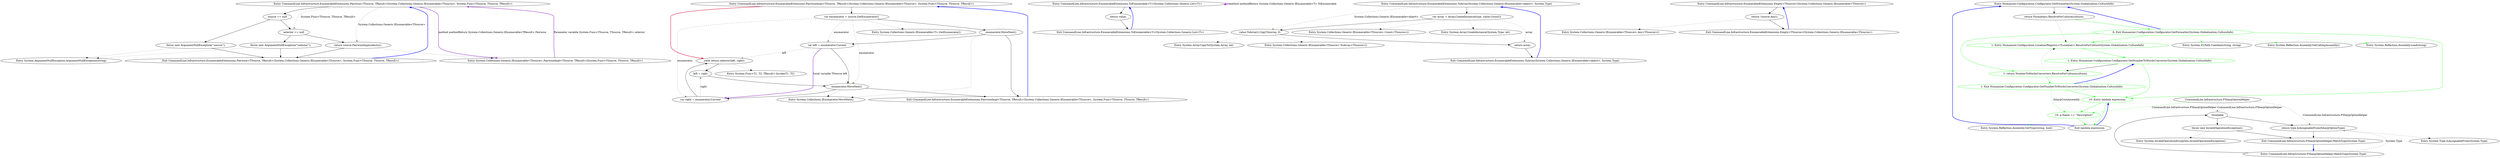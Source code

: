 digraph  {
n0 [cluster="CommandLine.Infrastructure.EnumerableExtensions.Pairwise<TSource, TResult>(System.Collections.Generic.IEnumerable<TSource>, System.Func<TSource, TSource, TResult>)", label="Entry CommandLine.Infrastructure.EnumerableExtensions.Pairwise<TSource, TResult>(System.Collections.Generic.IEnumerable<TSource>, System.Func<TSource, TSource, TResult>)", span="10-10"];
n1 [cluster="CommandLine.Infrastructure.EnumerableExtensions.Pairwise<TSource, TResult>(System.Collections.Generic.IEnumerable<TSource>, System.Func<TSource, TSource, TResult>)", label="source == null", span="12-12"];
n3 [cluster="CommandLine.Infrastructure.EnumerableExtensions.Pairwise<TSource, TResult>(System.Collections.Generic.IEnumerable<TSource>, System.Func<TSource, TSource, TResult>)", label="selector == null", span="13-13"];
n5 [cluster="CommandLine.Infrastructure.EnumerableExtensions.Pairwise<TSource, TResult>(System.Collections.Generic.IEnumerable<TSource>, System.Func<TSource, TSource, TResult>)", label="return source.PairwiseImpl(selector);", span="15-15"];
n2 [cluster="CommandLine.Infrastructure.EnumerableExtensions.Pairwise<TSource, TResult>(System.Collections.Generic.IEnumerable<TSource>, System.Func<TSource, TSource, TResult>)", label="throw new ArgumentNullException(''source'');", span="12-12"];
n4 [cluster="CommandLine.Infrastructure.EnumerableExtensions.Pairwise<TSource, TResult>(System.Collections.Generic.IEnumerable<TSource>, System.Func<TSource, TSource, TResult>)", label="throw new ArgumentNullException(''selector'');", span="13-13"];
n6 [cluster="CommandLine.Infrastructure.EnumerableExtensions.Pairwise<TSource, TResult>(System.Collections.Generic.IEnumerable<TSource>, System.Func<TSource, TSource, TResult>)", label="Exit CommandLine.Infrastructure.EnumerableExtensions.Pairwise<TSource, TResult>(System.Collections.Generic.IEnumerable<TSource>, System.Func<TSource, TSource, TResult>)", span="10-10"];
n7 [cluster="System.ArgumentNullException.ArgumentNullException(string)", label="Entry System.ArgumentNullException.ArgumentNullException(string)", span="0-0"];
n8 [cluster="System.Collections.Generic.IEnumerable<TSource>.PairwiseImpl<TSource, TResult>(System.Func<TSource, TSource, TResult>)", label="Entry System.Collections.Generic.IEnumerable<TSource>.PairwiseImpl<TSource, TResult>(System.Func<TSource, TSource, TResult>)", span="18-18"];
n9 [cluster="CommandLine.Infrastructure.EnumerableExtensions.PairwiseImpl<TSource, TResult>(System.Collections.Generic.IEnumerable<TSource>, System.Func<TSource, TSource, TResult>)", label="Entry CommandLine.Infrastructure.EnumerableExtensions.PairwiseImpl<TSource, TResult>(System.Collections.Generic.IEnumerable<TSource>, System.Func<TSource, TSource, TResult>)", span="18-18"];
n10 [cluster="CommandLine.Infrastructure.EnumerableExtensions.PairwiseImpl<TSource, TResult>(System.Collections.Generic.IEnumerable<TSource>, System.Func<TSource, TSource, TResult>)", label="var enumerator = source.GetEnumerator()", span="20-20"];
n15 [cluster="CommandLine.Infrastructure.EnumerableExtensions.PairwiseImpl<TSource, TResult>(System.Collections.Generic.IEnumerable<TSource>, System.Func<TSource, TSource, TResult>)", label="yield return selector(left, right);", span="29-29"];
n11 [cluster="CommandLine.Infrastructure.EnumerableExtensions.PairwiseImpl<TSource, TResult>(System.Collections.Generic.IEnumerable<TSource>, System.Func<TSource, TSource, TResult>)", label="enumerator.MoveNext()", span="22-22"];
n18 [cluster="System.Collections.Generic.IEnumerable<T>.GetEnumerator()", label="Entry System.Collections.Generic.IEnumerable<T>.GetEnumerator()", span="0-0"];
n12 [cluster="CommandLine.Infrastructure.EnumerableExtensions.PairwiseImpl<TSource, TResult>(System.Collections.Generic.IEnumerable<TSource>, System.Func<TSource, TSource, TResult>)", label="var left = enumerator.Current", span="24-24"];
n13 [cluster="CommandLine.Infrastructure.EnumerableExtensions.PairwiseImpl<TSource, TResult>(System.Collections.Generic.IEnumerable<TSource>, System.Func<TSource, TSource, TResult>)", label="enumerator.MoveNext()", span="26-26"];
n14 [cluster="CommandLine.Infrastructure.EnumerableExtensions.PairwiseImpl<TSource, TResult>(System.Collections.Generic.IEnumerable<TSource>, System.Func<TSource, TSource, TResult>)", label="var right = enumerator.Current", span="28-28"];
n17 [cluster="CommandLine.Infrastructure.EnumerableExtensions.PairwiseImpl<TSource, TResult>(System.Collections.Generic.IEnumerable<TSource>, System.Func<TSource, TSource, TResult>)", label="Exit CommandLine.Infrastructure.EnumerableExtensions.PairwiseImpl<TSource, TResult>(System.Collections.Generic.IEnumerable<TSource>, System.Func<TSource, TSource, TResult>)", span="18-18"];
n19 [cluster="System.Collections.IEnumerator.MoveNext()", label="Entry System.Collections.IEnumerator.MoveNext()", span="0-0"];
n16 [cluster="CommandLine.Infrastructure.EnumerableExtensions.PairwiseImpl<TSource, TResult>(System.Collections.Generic.IEnumerable<TSource>, System.Func<TSource, TSource, TResult>)", label="left = right", span="30-30"];
n20 [cluster="System.Func<T1, T2, TResult>.Invoke(T1, T2)", label="Entry System.Func<T1, T2, TResult>.Invoke(T1, T2)", span="0-0"];
n21 [cluster="CommandLine.Infrastructure.EnumerableExtensions.ToEnumerable<T>(System.Collections.Generic.List<T>)", label="Entry CommandLine.Infrastructure.EnumerableExtensions.ToEnumerable<T>(System.Collections.Generic.List<T>)", span="61-61"];
n22 [cluster="CommandLine.Infrastructure.EnumerableExtensions.ToEnumerable<T>(System.Collections.Generic.List<T>)", label="return value;", span="63-63"];
n23 [cluster="CommandLine.Infrastructure.EnumerableExtensions.ToEnumerable<T>(System.Collections.Generic.List<T>)", label="Exit CommandLine.Infrastructure.EnumerableExtensions.ToEnumerable<T>(System.Collections.Generic.List<T>)", span="61-61"];
n24 [cluster="CommandLine.Infrastructure.EnumerableExtensions.ToArray(System.Collections.Generic.IEnumerable<object>, System.Type)", label="Entry CommandLine.Infrastructure.EnumerableExtensions.ToArray(System.Collections.Generic.IEnumerable<object>, System.Type)", span="66-66"];
n25 [cluster="CommandLine.Infrastructure.EnumerableExtensions.ToArray(System.Collections.Generic.IEnumerable<object>, System.Type)", label="var array = Array.CreateInstance(type, value.Count())", span="68-68"];
n26 [cluster="CommandLine.Infrastructure.EnumerableExtensions.ToArray(System.Collections.Generic.IEnumerable<object>, System.Type)", label="value.ToArray().CopyTo(array, 0)", span="69-69"];
n29 [cluster="System.Collections.Generic.IEnumerable<TSource>.Count<TSource>()", label="Entry System.Collections.Generic.IEnumerable<TSource>.Count<TSource>()", span="0-0"];
n30 [cluster="System.Array.CreateInstance(System.Type, int)", label="Entry System.Array.CreateInstance(System.Type, int)", span="0-0"];
n27 [cluster="CommandLine.Infrastructure.EnumerableExtensions.ToArray(System.Collections.Generic.IEnumerable<object>, System.Type)", label="return array;", span="70-70"];
n31 [cluster="System.Collections.Generic.IEnumerable<TSource>.ToArray<TSource>()", label="Entry System.Collections.Generic.IEnumerable<TSource>.ToArray<TSource>()", span="0-0"];
n32 [cluster="System.Array.CopyTo(System.Array, int)", label="Entry System.Array.CopyTo(System.Array, int)", span="0-0"];
n28 [cluster="CommandLine.Infrastructure.EnumerableExtensions.ToArray(System.Collections.Generic.IEnumerable<object>, System.Type)", label="Exit CommandLine.Infrastructure.EnumerableExtensions.ToArray(System.Collections.Generic.IEnumerable<object>, System.Type)", span="66-66"];
n33 [cluster="CommandLine.Infrastructure.EnumerableExtensions.Empty<TSource>(System.Collections.Generic.IEnumerable<TSource>)", label="Entry CommandLine.Infrastructure.EnumerableExtensions.Empty<TSource>(System.Collections.Generic.IEnumerable<TSource>)", span="73-73"];
n34 [cluster="CommandLine.Infrastructure.EnumerableExtensions.Empty<TSource>(System.Collections.Generic.IEnumerable<TSource>)", label="return !source.Any();", span="75-75"];
n35 [cluster="CommandLine.Infrastructure.EnumerableExtensions.Empty<TSource>(System.Collections.Generic.IEnumerable<TSource>)", label="Exit CommandLine.Infrastructure.EnumerableExtensions.Empty<TSource>(System.Collections.Generic.IEnumerable<TSource>)", span="73-73"];
n36 [cluster="System.Collections.Generic.IEnumerable<TSource>.Any<TSource>()", label="Entry System.Collections.Generic.IEnumerable<TSource>.Any<TSource>()", span="0-0"];
m0_0 [cluster="Humanizer.Configuration.Configurator.GetFormatter(System.Globalization.CultureInfo)", file="NameLookup.cs", label="Entry Humanizer.Configuration.Configurator.GetFormatter(System.Globalization.CultureInfo)", span="66-66"];
m0_2 [cluster="Humanizer.Configuration.Configurator.GetFormatter(System.Globalization.CultureInfo)", color=green, community=0, file="NameLookup.cs", label="6: Exit Humanizer.Configuration.Configurator.GetFormatter(System.Globalization.CultureInfo)", span="66-66"];
m0_1 [cluster="Humanizer.Configuration.Configurator.GetFormatter(System.Globalization.CultureInfo)", file="NameLookup.cs", label="return Formatters.ResolveForCulture(culture);", span="68-68"];
m0_3 [cluster="Humanizer.Configuration.LocaliserRegistry<TLocaliser>.ResolveForCulture(System.Globalization.CultureInfo)", color=green, community=0, file="NameLookup.cs", label="1: Entry Humanizer.Configuration.LocaliserRegistry<TLocaliser>.ResolveForCulture(System.Globalization.CultureInfo)", span="46-46"];
m0_5 [cluster="Humanizer.Configuration.Configurator.GetNumberToWordsConverter(System.Globalization.CultureInfo)", color=green, community=0, file="NameLookup.cs", label="1: return NumberToWordsConverters.ResolveForCulture(culture);", span="77-77"];
m0_7 [cluster="lambda expression", color=green, community=0, file="NameLookup.cs", label="10: Entry lambda expression", span="111-111"];
m0_4 [cluster="Humanizer.Configuration.Configurator.GetNumberToWordsConverter(System.Globalization.CultureInfo)", color=green, community=0, file="NameLookup.cs", label="1: Entry Humanizer.Configuration.Configurator.GetNumberToWordsConverter(System.Globalization.CultureInfo)", span="75-75"];
m0_6 [cluster="Humanizer.Configuration.Configurator.GetNumberToWordsConverter(System.Globalization.CultureInfo)", color=green, community=0, file="NameLookup.cs", label="1: Exit Humanizer.Configuration.Configurator.GetNumberToWordsConverter(System.Globalization.CultureInfo)", span="75-75"];
m0_8 [cluster="lambda expression", color=green, community=0, file="NameLookup.cs", label="10: p.Name == ''Description''", span="111-111"];
m0_9 [cluster="lambda expression", file="NameLookup.cs", label="Exit lambda expression", span="111-111"];
m0_11 [cluster="System.IO.Path.Combine(string, string)", file="NameLookup.cs", label="Entry System.IO.Path.Combine(string, string)", span="0-0"];
m0_14 [cluster="CommandLine.Infrastructure.FSharpOptionHelper.MatchType(System.Type)", file="NameLookup.cs", label="Entry CommandLine.Infrastructure.FSharpOptionHelper.MatchType(System.Type)", span="34-34"];
m0_15 [cluster="CommandLine.Infrastructure.FSharpOptionHelper.MatchType(System.Type)", file="NameLookup.cs", label="!Available", span="36-36"];
m0_17 [cluster="CommandLine.Infrastructure.FSharpOptionHelper.MatchType(System.Type)", file="NameLookup.cs", label="return type.IsAssignableFrom(fsharpOptionType);", span="40-40"];
m0_16 [cluster="CommandLine.Infrastructure.FSharpOptionHelper.MatchType(System.Type)", file="NameLookup.cs", label="throw new InvalidOperationException();", span="38-38"];
m0_18 [cluster="CommandLine.Infrastructure.FSharpOptionHelper.MatchType(System.Type)", file="NameLookup.cs", label="Exit CommandLine.Infrastructure.FSharpOptionHelper.MatchType(System.Type)", span="34-34"];
m0_13 [cluster="System.Reflection.Assembly.GetType(string, bool)", file="NameLookup.cs", label="Entry System.Reflection.Assembly.GetType(string, bool)", span="0-0"];
m0_20 [cluster="System.Type.IsAssignableFrom(System.Type)", file="NameLookup.cs", label="Entry System.Type.IsAssignableFrom(System.Type)", span="0-0"];
m0_10 [cluster="System.Reflection.Assembly.GetCallingAssembly()", file="NameLookup.cs", label="Entry System.Reflection.Assembly.GetCallingAssembly()", span="0-0"];
m0_12 [cluster="System.Reflection.Assembly.Load(string)", file="NameLookup.cs", label="Entry System.Reflection.Assembly.Load(string)", span="0-0"];
m0_19 [cluster="System.InvalidOperationException.InvalidOperationException()", file="NameLookup.cs", label="Entry System.InvalidOperationException.InvalidOperationException()", span="0-0"];
m0_21 [file="NameLookup.cs", label="CommandLine.Infrastructure.FSharpOptionHelper", span=""];
n0 -> n1  [key=0, style=solid];
n0 -> n3  [color=darkseagreen4, key=1, label="System.Func<TSource, TSource, TResult>", style=dashed];
n0 -> n5  [color=darkseagreen4, key=1, label="System.Collections.Generic.IEnumerable<TSource>", style=dashed];
n0 -> n8  [color=darkorchid, key=3, label="method methodReturn System.Collections.Generic.IEnumerable<TResult> Pairwise", style=bold];
n1 -> n2  [key=0, style=solid];
n1 -> n3  [key=0, style=solid];
n3 -> n4  [key=0, style=solid];
n3 -> n5  [key=0, style=solid];
n5 -> n6  [key=0, style=solid];
n5 -> n8  [key=2, style=dotted];
n2 -> n6  [key=0, style=solid];
n2 -> n7  [key=2, style=dotted];
n4 -> n6  [key=0, style=solid];
n4 -> n7  [key=2, style=dotted];
n6 -> n0  [color=blue, key=0, style=bold];
n8 -> n0  [color=darkorchid, key=3, label="Parameter variable System.Func<TSource, TSource, TResult> selector", style=bold];
n9 -> n10  [key=0, style=solid];
n9 -> n15  [color=crimson, key=0, style=bold];
n10 -> n11  [key=0, style=solid];
n10 -> n18  [key=2, style=dotted];
n10 -> n12  [color=darkseagreen4, key=1, label=enumerator, style=dashed];
n10 -> n13  [color=darkseagreen4, key=1, label=enumerator, style=dashed];
n10 -> n14  [color=darkseagreen4, key=1, label=enumerator, style=dashed];
n15 -> n16  [key=0, style=solid];
n15 -> n20  [key=2, style=dotted];
n11 -> n12  [key=0, style=solid];
n11 -> n17  [key=0, style=solid];
n11 -> n19  [key=2, style=dotted];
n12 -> n13  [key=0, style=solid];
n12 -> n15  [color=darkseagreen4, key=1, label=left, style=dashed];
n12 -> n14  [color=darkorchid, key=3, label="Local variable TSource left", style=bold];
n13 -> n14  [key=0, style=solid];
n13 -> n17  [key=0, style=solid];
n13 -> n19  [key=2, style=dotted];
n14 -> n15  [key=0, style=solid];
n14 -> n16  [color=darkseagreen4, key=1, label=right, style=dashed];
n17 -> n9  [color=blue, key=0, style=bold];
n16 -> n13  [key=0, style=solid];
n21 -> n22  [key=0, style=solid];
n21 -> n21  [color=darkorchid, key=3, label="method methodReturn System.Collections.Generic.IEnumerable<T> ToEnumerable", style=bold];
n22 -> n23  [key=0, style=solid];
n23 -> n21  [color=blue, key=0, style=bold];
n24 -> n25  [key=0, style=solid];
n24 -> n26  [color=darkseagreen4, key=1, label="System.Collections.Generic.IEnumerable<object>", style=dashed];
n25 -> n26  [key=0, style=solid];
n25 -> n29  [key=2, style=dotted];
n25 -> n30  [key=2, style=dotted];
n25 -> n27  [color=darkseagreen4, key=1, label=array, style=dashed];
n26 -> n27  [key=0, style=solid];
n26 -> n31  [key=2, style=dotted];
n26 -> n32  [key=2, style=dotted];
n27 -> n28  [key=0, style=solid];
n28 -> n24  [color=blue, key=0, style=bold];
n33 -> n34  [key=0, style=solid];
n34 -> n35  [key=0, style=solid];
n34 -> n36  [key=2, style=dotted];
n35 -> n33  [color=blue, key=0, style=bold];
m0_0 -> m0_1  [key=0, style=solid];
m0_2 -> m0_3  [color=green, key=0, style=solid];
m0_2 -> m0_5  [color=green, key=0, style=solid];
m0_2 -> m0_7  [color=green, key=0, style=solid];
m0_2 -> m0_10  [color=green, key=2, style=dotted];
m0_2 -> m0_11  [color=green, key=2, style=dotted];
m0_2 -> m0_12  [color=green, key=2, style=dotted];
m0_2 -> m0_0  [color=blue, key=0, style=bold];
m0_1 -> m0_2  [color=green, key=0, style=solid];
m0_1 -> m0_3  [key=2, style=dotted];
m0_3 -> m0_4  [color=green, key=0, style=solid];
m0_5 -> m0_6  [color=green, key=0, style=solid];
m0_5 -> m0_3  [key=2, style=dotted];
m0_7 -> m0_8  [color=green, key=0, style=solid];
m0_7 -> m0_9  [color=green, key=0, style=solid];
m0_4 -> m0_7  [color=green, key=0, style=solid];
m0_4 -> m0_5  [key=0, style=solid];
m0_6 -> m0_7  [color=green, key=0, style=solid];
m0_6 -> m0_8  [color=green, key=1, label=fsharpCoreAssembly, style=dashed];
m0_6 -> m0_4  [color=blue, key=0, style=bold];
m0_8 -> m0_9  [color=green, key=0, style=solid];
m0_8 -> m0_13  [color=green, key=2, style=dotted];
m0_9 -> m0_0  [color=blue, key=0, style=bold];
m0_9 -> m0_7  [color=blue, key=0, style=bold];
m0_14 -> m0_15  [key=0, style=solid];
m0_14 -> m0_17  [color=darkseagreen4, key=1, label="System.Type", style=dashed];
m0_15 -> m0_16  [key=0, style=solid];
m0_15 -> m0_17  [key=0, style=solid];
m0_17 -> m0_18  [key=0, style=solid];
m0_17 -> m0_20  [key=2, style=dotted];
m0_16 -> m0_18  [key=0, style=solid];
m0_16 -> m0_19  [key=2, style=dotted];
m0_18 -> m0_14  [color=blue, key=0, style=bold];
m0_21 -> m0_8  [color=green, key=1, label="CommandLine.Infrastructure.FSharpOptionHelper", style=dashed];
m0_21 -> m0_15  [color=darkseagreen4, key=1, label="CommandLine.Infrastructure.FSharpOptionHelper", style=dashed];
m0_21 -> m0_17  [color=darkseagreen4, key=1, label="CommandLine.Infrastructure.FSharpOptionHelper", style=dashed];
}
